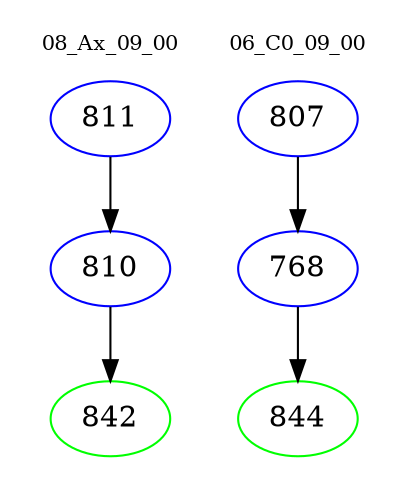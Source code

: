 digraph{
subgraph cluster_0 {
color = white
label = "08_Ax_09_00";
fontsize=10;
T0_811 [label="811", color="blue"]
T0_811 -> T0_810 [color="black"]
T0_810 [label="810", color="blue"]
T0_810 -> T0_842 [color="black"]
T0_842 [label="842", color="green"]
}
subgraph cluster_1 {
color = white
label = "06_C0_09_00";
fontsize=10;
T1_807 [label="807", color="blue"]
T1_807 -> T1_768 [color="black"]
T1_768 [label="768", color="blue"]
T1_768 -> T1_844 [color="black"]
T1_844 [label="844", color="green"]
}
}
